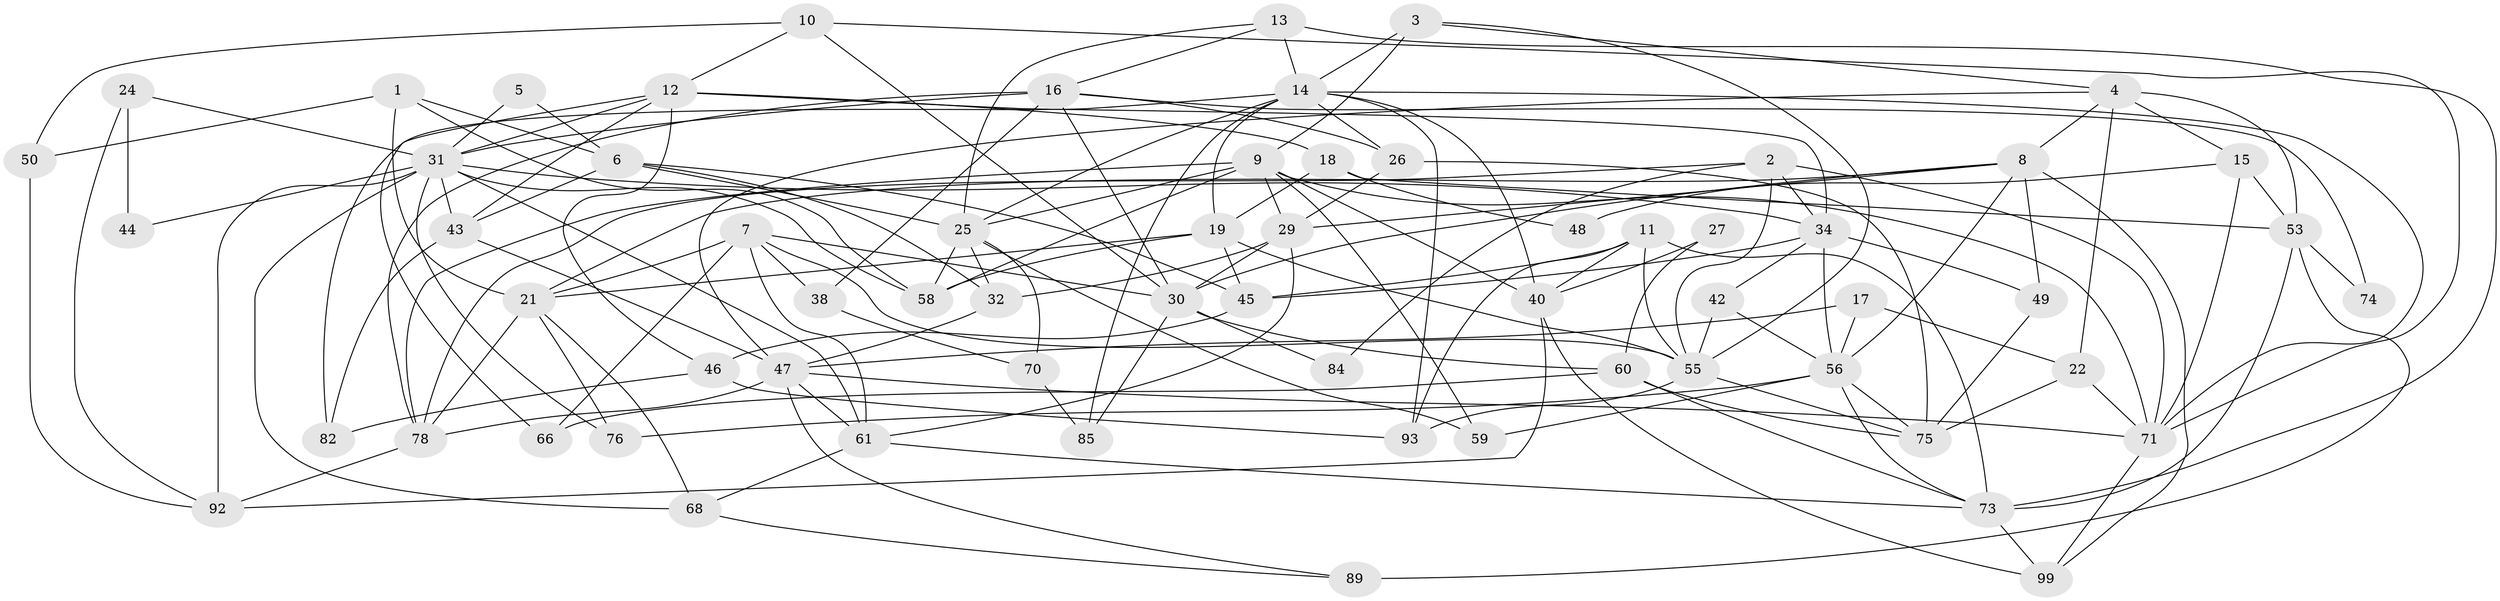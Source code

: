 // original degree distribution, {2: 0.09900990099009901, 4: 0.26732673267326734, 3: 0.31683168316831684, 5: 0.19801980198019803, 7: 0.0297029702970297, 6: 0.07920792079207921, 11: 0.009900990099009901}
// Generated by graph-tools (version 1.1) at 2025/41/03/06/25 10:41:59]
// undirected, 64 vertices, 159 edges
graph export_dot {
graph [start="1"]
  node [color=gray90,style=filled];
  1 [super="+37"];
  2 [super="+36"];
  3;
  4 [super="+64"];
  5;
  6 [super="+54"];
  7 [super="+101"];
  8 [super="+35"];
  9 [super="+62"];
  10 [super="+57"];
  11;
  12 [super="+23"];
  13 [super="+72"];
  14 [super="+96"];
  15 [super="+88"];
  16 [super="+20"];
  17;
  18;
  19 [super="+87"];
  21 [super="+65"];
  22 [super="+28"];
  24;
  25 [super="+51"];
  26;
  27;
  29 [super="+33"];
  30 [super="+67"];
  31 [super="+69"];
  32 [super="+39"];
  34 [super="+41"];
  38;
  40 [super="+91"];
  42;
  43;
  44;
  45 [super="+94"];
  46 [super="+52"];
  47 [super="+97"];
  48;
  49;
  50;
  53 [super="+79"];
  55 [super="+95"];
  56 [super="+77"];
  58 [super="+63"];
  59;
  60 [super="+100"];
  61 [super="+98"];
  66;
  68 [super="+80"];
  70;
  71 [super="+90"];
  73 [super="+83"];
  74;
  75 [super="+81"];
  76;
  78 [super="+86"];
  82;
  84;
  85;
  89;
  92;
  93;
  99;
  1 -- 58;
  1 -- 50;
  1 -- 21;
  1 -- 6;
  2 -- 34;
  2 -- 84;
  2 -- 78;
  2 -- 71;
  2 -- 55;
  3 -- 9;
  3 -- 14;
  3 -- 4;
  3 -- 55;
  4 -- 15;
  4 -- 47;
  4 -- 53 [weight=2];
  4 -- 22;
  4 -- 8;
  5 -- 6;
  5 -- 31;
  6 -- 25;
  6 -- 43;
  6 -- 45;
  6 -- 32;
  7 -- 30;
  7 -- 66;
  7 -- 38;
  7 -- 61;
  7 -- 21;
  7 -- 55;
  8 -- 30;
  8 -- 49 [weight=2];
  8 -- 99;
  8 -- 56;
  8 -- 29;
  8 -- 21;
  9 -- 59;
  9 -- 40;
  9 -- 58;
  9 -- 29;
  9 -- 78;
  9 -- 25;
  9 -- 71;
  10 -- 71;
  10 -- 30;
  10 -- 12;
  10 -- 50;
  11 -- 45;
  11 -- 40;
  11 -- 73;
  11 -- 93;
  11 -- 55;
  12 -- 43;
  12 -- 18;
  12 -- 34;
  12 -- 66;
  12 -- 46;
  12 -- 31;
  13 -- 73;
  13 -- 16;
  13 -- 25;
  13 -- 14;
  14 -- 40;
  14 -- 25;
  14 -- 26;
  14 -- 82;
  14 -- 93;
  14 -- 19;
  14 -- 85;
  14 -- 71;
  15 -- 71;
  15 -- 53 [weight=2];
  15 -- 48;
  16 -- 26;
  16 -- 30;
  16 -- 78;
  16 -- 38;
  16 -- 74;
  16 -- 31;
  17 -- 47;
  17 -- 56;
  17 -- 22;
  18 -- 53;
  18 -- 19;
  18 -- 48;
  19 -- 58;
  19 -- 21;
  19 -- 45;
  19 -- 55;
  21 -- 76;
  21 -- 68;
  21 -- 78;
  22 -- 75;
  22 -- 71;
  24 -- 92;
  24 -- 44;
  24 -- 31;
  25 -- 32;
  25 -- 58;
  25 -- 70;
  25 -- 59;
  26 -- 29;
  26 -- 75;
  27 -- 60;
  27 -- 40;
  29 -- 32;
  29 -- 61;
  29 -- 30;
  30 -- 60;
  30 -- 84;
  30 -- 85;
  31 -- 61;
  31 -- 34;
  31 -- 43;
  31 -- 44;
  31 -- 76;
  31 -- 58;
  31 -- 92;
  31 -- 68;
  32 -- 47;
  34 -- 42;
  34 -- 49;
  34 -- 56;
  34 -- 45;
  38 -- 70;
  40 -- 99;
  40 -- 92;
  42 -- 56;
  42 -- 55;
  43 -- 82;
  43 -- 47;
  45 -- 46;
  46 -- 82;
  46 -- 93;
  47 -- 71;
  47 -- 61;
  47 -- 89;
  47 -- 78;
  49 -- 75;
  50 -- 92;
  53 -- 89 [weight=2];
  53 -- 74;
  53 -- 73;
  55 -- 93;
  55 -- 75;
  56 -- 59;
  56 -- 76;
  56 -- 73;
  56 -- 75;
  60 -- 66 [weight=2];
  60 -- 75;
  60 -- 73;
  61 -- 68;
  61 -- 73;
  68 -- 89;
  70 -- 85;
  71 -- 99;
  73 -- 99;
  78 -- 92;
}
